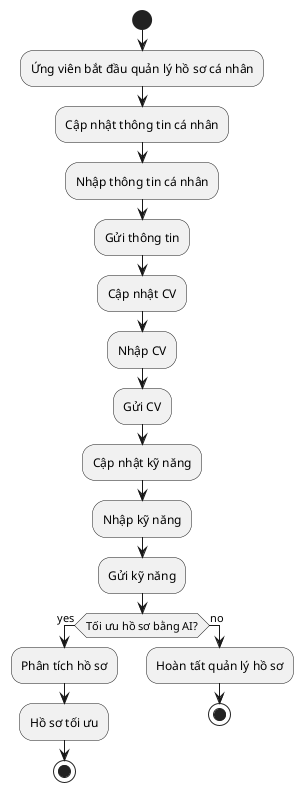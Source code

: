 ```plantuml
@startuml
start
:Ứng viên bắt đầu quản lý hồ sơ cá nhân;
:Cập nhật thông tin cá nhân;
:Nhập thông tin cá nhân;
:Gửi thông tin;
:Cập nhật CV;
:Nhập CV;
:Gửi CV;
:Cập nhật kỹ năng;
:Nhập kỹ năng;
:Gửi kỹ năng;
if (Tối ưu hồ sơ bằng AI?) then (yes)
  :Phân tích hồ sơ;
  :Hồ sơ tối ưu;
  stop
else (no)
  :Hoàn tất quản lý hồ sơ;
  stop
endif
@enduml